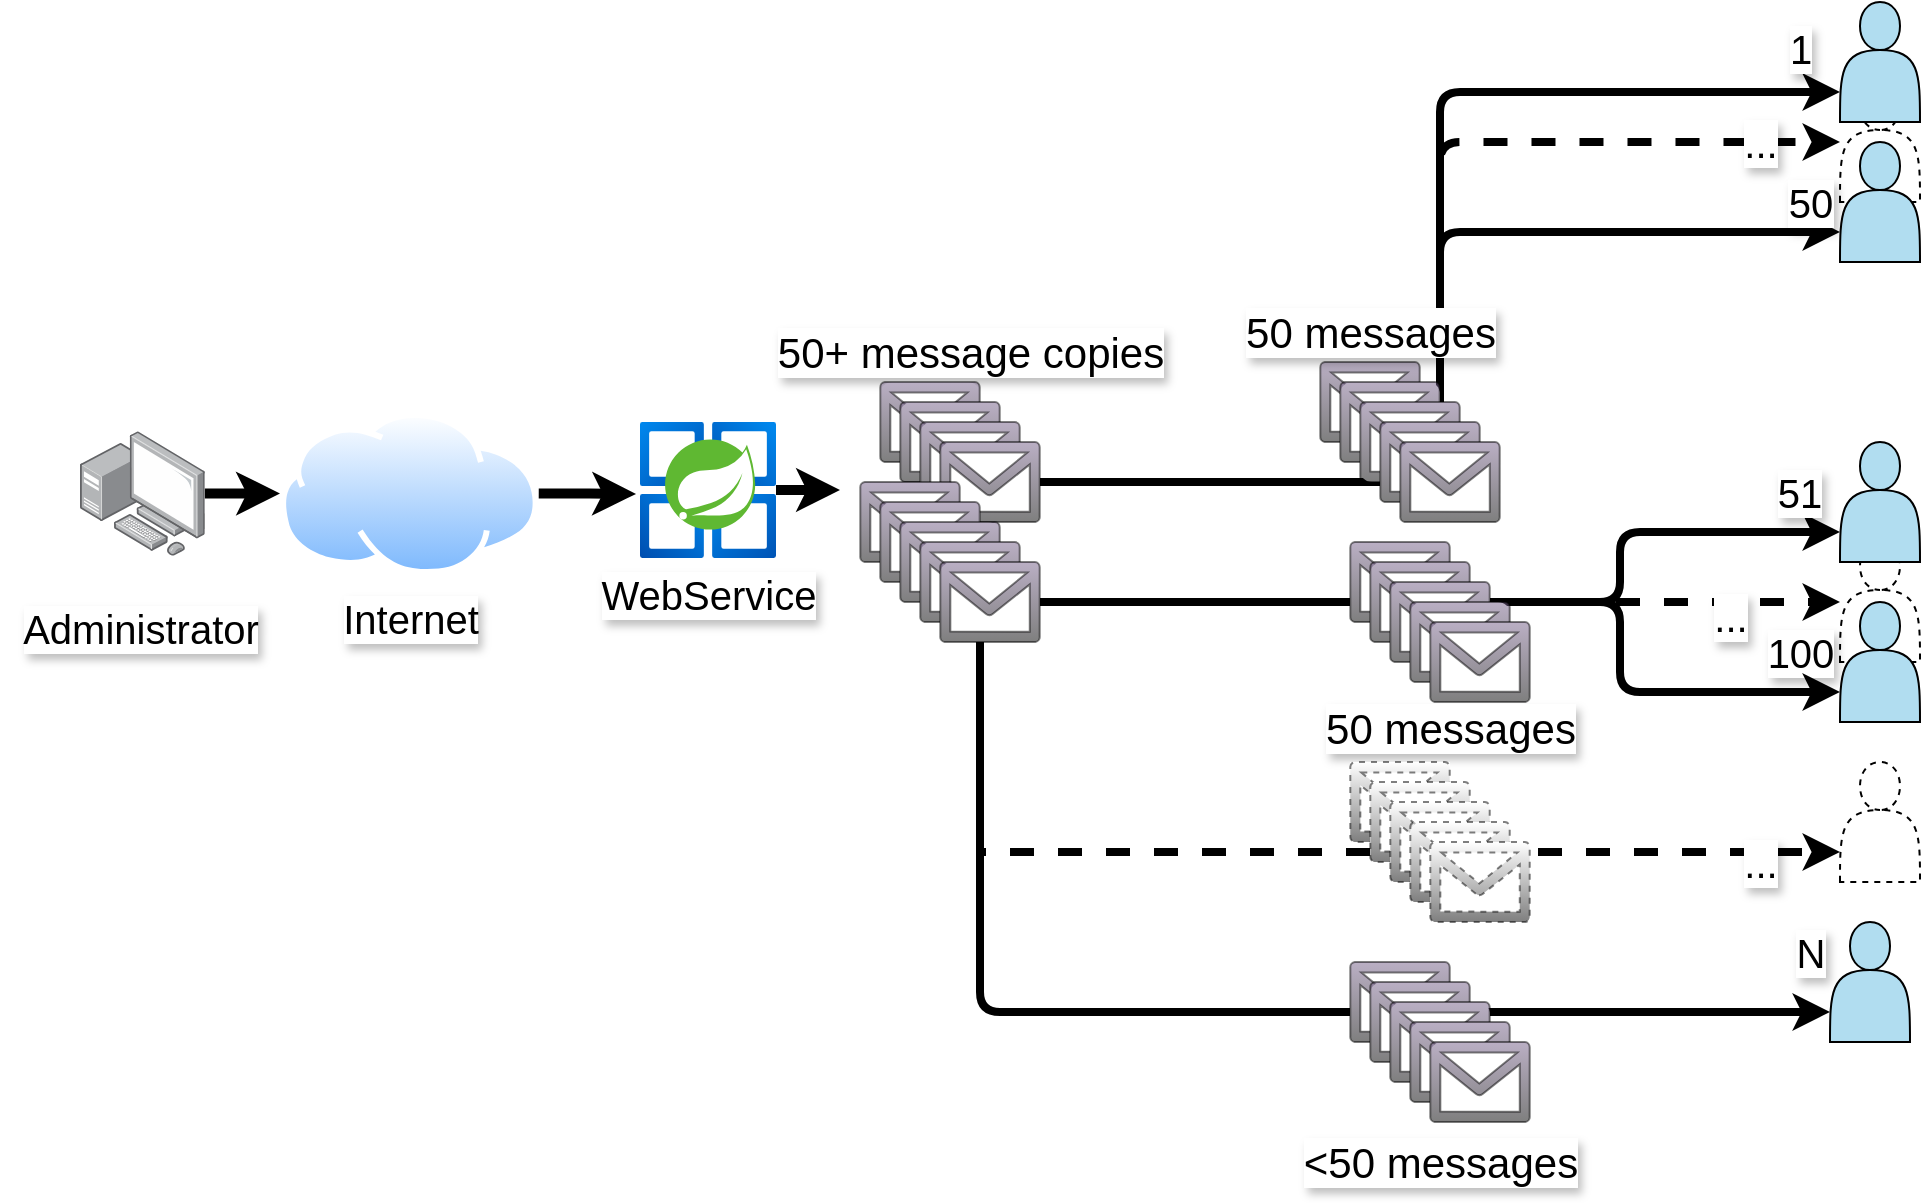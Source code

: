 <mxfile version="24.7.12">
  <diagram name="Page-1" id="Zr3BpWFG1D8vrweGx-R5">
    <mxGraphModel dx="3056" dy="1194" grid="1" gridSize="10" guides="1" tooltips="1" connect="1" arrows="1" fold="1" page="1" pageScale="1" pageWidth="850" pageHeight="1100" math="0" shadow="0">
      <root>
        <mxCell id="0" />
        <mxCell id="1" parent="0" />
        <mxCell id="oiNkcQS5fdqqh7xIu_T5-123" style="edgeStyle=orthogonalEdgeStyle;rounded=0;orthogonalLoop=1;jettySize=auto;html=1;entryX=0;entryY=0.75;entryDx=0;entryDy=0;dashed=1;strokeWidth=4;" edge="1" parent="1" source="oiNkcQS5fdqqh7xIu_T5-68" target="oiNkcQS5fdqqh7xIu_T5-7">
          <mxGeometry relative="1" as="geometry">
            <Array as="points">
              <mxPoint x="150" y="535" />
            </Array>
          </mxGeometry>
        </mxCell>
        <mxCell id="oiNkcQS5fdqqh7xIu_T5-74" value="" style="shape=actor;whiteSpace=wrap;html=1;dashed=1;" vertex="1" parent="1">
          <mxGeometry x="580" y="380" width="40" height="60" as="geometry" />
        </mxCell>
        <mxCell id="oiNkcQS5fdqqh7xIu_T5-72" value="" style="shape=actor;whiteSpace=wrap;html=1;dashed=1;" vertex="1" parent="1">
          <mxGeometry x="580" y="150" width="40" height="60" as="geometry" />
        </mxCell>
        <mxCell id="oiNkcQS5fdqqh7xIu_T5-8" style="edgeStyle=orthogonalEdgeStyle;rounded=1;orthogonalLoop=1;jettySize=auto;html=1;entryX=0;entryY=0.75;entryDx=0;entryDy=0;exitX=1;exitY=0.5;exitDx=0;exitDy=0;exitPerimeter=0;strokeWidth=4;curved=0;" edge="1" parent="1" source="oiNkcQS5fdqqh7xIu_T5-27" target="oiNkcQS5fdqqh7xIu_T5-3">
          <mxGeometry relative="1" as="geometry" />
        </mxCell>
        <mxCell id="oiNkcQS5fdqqh7xIu_T5-9" style="edgeStyle=orthogonalEdgeStyle;rounded=1;orthogonalLoop=1;jettySize=auto;html=1;entryX=0;entryY=0.75;entryDx=0;entryDy=0;exitX=1;exitY=0.5;exitDx=0;exitDy=0;exitPerimeter=0;strokeWidth=4;curved=0;" edge="1" parent="1" source="oiNkcQS5fdqqh7xIu_T5-27" target="oiNkcQS5fdqqh7xIu_T5-4">
          <mxGeometry relative="1" as="geometry" />
        </mxCell>
        <mxCell id="oiNkcQS5fdqqh7xIu_T5-12" style="edgeStyle=orthogonalEdgeStyle;rounded=1;orthogonalLoop=1;jettySize=auto;html=1;entryX=0;entryY=0.75;entryDx=0;entryDy=0;exitX=1;exitY=0.5;exitDx=0;exitDy=0;exitPerimeter=0;strokeWidth=4;curved=0;" edge="1" parent="1" source="oiNkcQS5fdqqh7xIu_T5-68" target="oiNkcQS5fdqqh7xIu_T5-5">
          <mxGeometry relative="1" as="geometry">
            <Array as="points">
              <mxPoint x="470" y="410" />
              <mxPoint x="470" y="375" />
            </Array>
          </mxGeometry>
        </mxCell>
        <mxCell id="oiNkcQS5fdqqh7xIu_T5-3" value="" style="shape=actor;whiteSpace=wrap;html=1;fillColor=#b1ddf0;strokeColor=default;" vertex="1" parent="1">
          <mxGeometry x="580" y="110" width="40" height="60" as="geometry" />
        </mxCell>
        <mxCell id="oiNkcQS5fdqqh7xIu_T5-4" value="" style="shape=actor;whiteSpace=wrap;html=1;fillColor=#b1ddf0;strokeColor=default;" vertex="1" parent="1">
          <mxGeometry x="580" y="180" width="40" height="60" as="geometry" />
        </mxCell>
        <mxCell id="oiNkcQS5fdqqh7xIu_T5-5" value="" style="shape=actor;whiteSpace=wrap;html=1;fillColor=#b1ddf0;strokeColor=default;" vertex="1" parent="1">
          <mxGeometry x="580" y="330" width="40" height="60" as="geometry" />
        </mxCell>
        <mxCell id="oiNkcQS5fdqqh7xIu_T5-6" value="" style="shape=actor;whiteSpace=wrap;html=1;fillColor=#b1ddf0;strokeColor=default;" vertex="1" parent="1">
          <mxGeometry x="580" y="410" width="40" height="60" as="geometry" />
        </mxCell>
        <mxCell id="oiNkcQS5fdqqh7xIu_T5-7" value="" style="shape=actor;whiteSpace=wrap;html=1;dashed=1;" vertex="1" parent="1">
          <mxGeometry x="580" y="490" width="40" height="60" as="geometry" />
        </mxCell>
        <mxCell id="oiNkcQS5fdqqh7xIu_T5-11" value="" style="shape=actor;whiteSpace=wrap;html=1;fillColor=#b1ddf0;strokeColor=default;" vertex="1" parent="1">
          <mxGeometry x="575" y="570" width="40" height="60" as="geometry" />
        </mxCell>
        <mxCell id="oiNkcQS5fdqqh7xIu_T5-13" value="50+ message copies" style="text;html=1;align=center;verticalAlign=middle;resizable=0;points=[];autosize=1;strokeColor=none;fillColor=none;fontSize=21;labelBackgroundColor=default;textShadow=1;" vertex="1" parent="1">
          <mxGeometry x="35" y="265" width="220" height="40" as="geometry" />
        </mxCell>
        <mxCell id="oiNkcQS5fdqqh7xIu_T5-17" value="" style="group" vertex="1" connectable="0" parent="1">
          <mxGeometry x="100" y="300" width="50" height="40" as="geometry" />
        </mxCell>
        <mxCell id="oiNkcQS5fdqqh7xIu_T5-16" value="" style="rounded=1;whiteSpace=wrap;html=1;strokeColor=none;" vertex="1" parent="oiNkcQS5fdqqh7xIu_T5-17">
          <mxGeometry width="50" height="40" as="geometry" />
        </mxCell>
        <mxCell id="oiNkcQS5fdqqh7xIu_T5-1" value="" style="verticalLabelPosition=bottom;html=1;verticalAlign=top;align=center;shape=mxgraph.azure.message;pointerEvents=1;fillColor=#76608a;fontColor=#ffffff;strokeColor=default;gradientColor=default;shadow=0;" vertex="1" parent="oiNkcQS5fdqqh7xIu_T5-17">
          <mxGeometry width="50" height="40" as="geometry" />
        </mxCell>
        <mxCell id="oiNkcQS5fdqqh7xIu_T5-19" value="" style="group" vertex="1" connectable="0" parent="1">
          <mxGeometry x="110" y="310" width="50" height="40" as="geometry" />
        </mxCell>
        <mxCell id="oiNkcQS5fdqqh7xIu_T5-20" value="" style="rounded=1;whiteSpace=wrap;html=1;strokeColor=none;" vertex="1" parent="oiNkcQS5fdqqh7xIu_T5-19">
          <mxGeometry width="50" height="40" as="geometry" />
        </mxCell>
        <mxCell id="oiNkcQS5fdqqh7xIu_T5-21" value="" style="verticalLabelPosition=bottom;html=1;verticalAlign=top;align=center;shape=mxgraph.azure.message;pointerEvents=1;fillColor=#76608a;fontColor=#ffffff;strokeColor=default;gradientColor=default;shadow=0;" vertex="1" parent="oiNkcQS5fdqqh7xIu_T5-19">
          <mxGeometry width="50" height="40" as="geometry" />
        </mxCell>
        <mxCell id="oiNkcQS5fdqqh7xIu_T5-22" value="" style="group" vertex="1" connectable="0" parent="1">
          <mxGeometry x="120" y="320" width="50" height="40" as="geometry" />
        </mxCell>
        <mxCell id="oiNkcQS5fdqqh7xIu_T5-23" value="" style="rounded=1;whiteSpace=wrap;html=1;strokeColor=none;" vertex="1" parent="oiNkcQS5fdqqh7xIu_T5-22">
          <mxGeometry width="50" height="40" as="geometry" />
        </mxCell>
        <mxCell id="oiNkcQS5fdqqh7xIu_T5-24" value="" style="verticalLabelPosition=bottom;html=1;verticalAlign=top;align=center;shape=mxgraph.azure.message;pointerEvents=1;fillColor=#76608a;fontColor=#ffffff;strokeColor=default;gradientColor=default;shadow=0;" vertex="1" parent="oiNkcQS5fdqqh7xIu_T5-22">
          <mxGeometry width="50" height="40" as="geometry" />
        </mxCell>
        <mxCell id="oiNkcQS5fdqqh7xIu_T5-25" value="" style="group" vertex="1" connectable="0" parent="1">
          <mxGeometry x="130" y="330" width="50" height="40" as="geometry" />
        </mxCell>
        <mxCell id="oiNkcQS5fdqqh7xIu_T5-26" value="" style="rounded=1;whiteSpace=wrap;html=1;strokeColor=none;" vertex="1" parent="oiNkcQS5fdqqh7xIu_T5-25">
          <mxGeometry width="50" height="40" as="geometry" />
        </mxCell>
        <mxCell id="oiNkcQS5fdqqh7xIu_T5-27" value="" style="verticalLabelPosition=bottom;html=1;verticalAlign=top;align=center;shape=mxgraph.azure.message;pointerEvents=1;fillColor=#76608a;fontColor=#ffffff;strokeColor=default;gradientColor=default;shadow=0;" vertex="1" parent="oiNkcQS5fdqqh7xIu_T5-25">
          <mxGeometry width="50" height="40" as="geometry" />
        </mxCell>
        <mxCell id="oiNkcQS5fdqqh7xIu_T5-28" value="..." style="text;html=1;align=center;verticalAlign=middle;resizable=0;points=[];autosize=1;strokeColor=none;fillColor=none;" vertex="1" parent="1">
          <mxGeometry x="100" y="335" width="30" height="30" as="geometry" />
        </mxCell>
        <mxCell id="oiNkcQS5fdqqh7xIu_T5-29" value="1" style="text;html=1;align=center;verticalAlign=middle;resizable=0;points=[];autosize=1;strokeColor=none;fillColor=none;labelBackgroundColor=default;labelBorderColor=none;textShadow=1;fontSize=20;" vertex="1" parent="1">
          <mxGeometry x="545" y="113" width="30" height="40" as="geometry" />
        </mxCell>
        <mxCell id="oiNkcQS5fdqqh7xIu_T5-30" value="50" style="text;html=1;align=center;verticalAlign=middle;resizable=0;points=[];autosize=1;strokeColor=none;fillColor=none;labelBackgroundColor=default;labelBorderColor=none;textShadow=1;fontSize=20;" vertex="1" parent="1">
          <mxGeometry x="540" y="190" width="50" height="40" as="geometry" />
        </mxCell>
        <mxCell id="oiNkcQS5fdqqh7xIu_T5-32" style="edgeStyle=orthogonalEdgeStyle;rounded=1;orthogonalLoop=1;jettySize=auto;html=1;dashed=1;strokeWidth=4;curved=0;" edge="1" parent="1" source="oiNkcQS5fdqqh7xIu_T5-27">
          <mxGeometry relative="1" as="geometry">
            <mxPoint x="580" y="180" as="targetPoint" />
            <Array as="points">
              <mxPoint x="380" y="350" />
              <mxPoint x="380" y="180" />
              <mxPoint x="580" y="180" />
            </Array>
          </mxGeometry>
        </mxCell>
        <mxCell id="oiNkcQS5fdqqh7xIu_T5-33" value="" style="group" vertex="1" connectable="0" parent="1">
          <mxGeometry x="320" y="290" width="50" height="40" as="geometry" />
        </mxCell>
        <mxCell id="oiNkcQS5fdqqh7xIu_T5-34" value="" style="rounded=1;whiteSpace=wrap;html=1;strokeColor=none;" vertex="1" parent="oiNkcQS5fdqqh7xIu_T5-33">
          <mxGeometry width="50" height="40" as="geometry" />
        </mxCell>
        <mxCell id="oiNkcQS5fdqqh7xIu_T5-35" value="" style="verticalLabelPosition=bottom;html=1;verticalAlign=top;align=center;shape=mxgraph.azure.message;pointerEvents=1;fillColor=#76608a;fontColor=#ffffff;strokeColor=default;gradientColor=default;shadow=0;" vertex="1" parent="oiNkcQS5fdqqh7xIu_T5-33">
          <mxGeometry width="50" height="40" as="geometry" />
        </mxCell>
        <mxCell id="oiNkcQS5fdqqh7xIu_T5-36" value="" style="group" vertex="1" connectable="0" parent="1">
          <mxGeometry x="330" y="300" width="50" height="40" as="geometry" />
        </mxCell>
        <mxCell id="oiNkcQS5fdqqh7xIu_T5-37" value="" style="rounded=1;whiteSpace=wrap;html=1;strokeColor=none;" vertex="1" parent="oiNkcQS5fdqqh7xIu_T5-36">
          <mxGeometry width="50" height="40" as="geometry" />
        </mxCell>
        <mxCell id="oiNkcQS5fdqqh7xIu_T5-38" value="" style="verticalLabelPosition=bottom;html=1;verticalAlign=top;align=center;shape=mxgraph.azure.message;pointerEvents=1;fillColor=#76608a;fontColor=#ffffff;strokeColor=default;gradientColor=default;shadow=0;" vertex="1" parent="oiNkcQS5fdqqh7xIu_T5-36">
          <mxGeometry width="50" height="40" as="geometry" />
        </mxCell>
        <mxCell id="oiNkcQS5fdqqh7xIu_T5-39" value="" style="group" vertex="1" connectable="0" parent="1">
          <mxGeometry x="340" y="310" width="50" height="40" as="geometry" />
        </mxCell>
        <mxCell id="oiNkcQS5fdqqh7xIu_T5-40" value="" style="rounded=1;whiteSpace=wrap;html=1;strokeColor=none;" vertex="1" parent="oiNkcQS5fdqqh7xIu_T5-39">
          <mxGeometry width="50" height="40" as="geometry" />
        </mxCell>
        <mxCell id="oiNkcQS5fdqqh7xIu_T5-41" value="" style="verticalLabelPosition=bottom;html=1;verticalAlign=top;align=center;shape=mxgraph.azure.message;pointerEvents=1;fillColor=#76608a;fontColor=#ffffff;strokeColor=default;gradientColor=default;shadow=0;" vertex="1" parent="oiNkcQS5fdqqh7xIu_T5-39">
          <mxGeometry width="50" height="40" as="geometry" />
        </mxCell>
        <mxCell id="oiNkcQS5fdqqh7xIu_T5-42" value="" style="group" vertex="1" connectable="0" parent="1">
          <mxGeometry x="350" y="320" width="50" height="40" as="geometry" />
        </mxCell>
        <mxCell id="oiNkcQS5fdqqh7xIu_T5-43" value="" style="rounded=1;whiteSpace=wrap;html=1;strokeColor=none;" vertex="1" parent="oiNkcQS5fdqqh7xIu_T5-42">
          <mxGeometry width="50" height="40" as="geometry" />
        </mxCell>
        <mxCell id="oiNkcQS5fdqqh7xIu_T5-44" value="" style="verticalLabelPosition=bottom;html=1;verticalAlign=top;align=center;shape=mxgraph.azure.message;pointerEvents=1;fillColor=#76608a;fontColor=#ffffff;strokeColor=default;gradientColor=default;shadow=0;" vertex="1" parent="oiNkcQS5fdqqh7xIu_T5-42">
          <mxGeometry width="50" height="40" as="geometry" />
        </mxCell>
        <mxCell id="oiNkcQS5fdqqh7xIu_T5-45" value="" style="group" vertex="1" connectable="0" parent="1">
          <mxGeometry x="360" y="330" width="50" height="40" as="geometry" />
        </mxCell>
        <mxCell id="oiNkcQS5fdqqh7xIu_T5-46" value="" style="rounded=1;whiteSpace=wrap;html=1;strokeColor=none;" vertex="1" parent="oiNkcQS5fdqqh7xIu_T5-45">
          <mxGeometry width="50" height="40" as="geometry" />
        </mxCell>
        <mxCell id="oiNkcQS5fdqqh7xIu_T5-47" value="" style="verticalLabelPosition=bottom;html=1;verticalAlign=top;align=center;shape=mxgraph.azure.message;pointerEvents=1;fillColor=#76608a;fontColor=#ffffff;strokeColor=default;gradientColor=default;shadow=0;" vertex="1" parent="oiNkcQS5fdqqh7xIu_T5-45">
          <mxGeometry width="50" height="40" as="geometry" />
        </mxCell>
        <mxCell id="oiNkcQS5fdqqh7xIu_T5-51" value="" style="group" vertex="1" connectable="0" parent="1">
          <mxGeometry x="90" y="350" width="50" height="40" as="geometry" />
        </mxCell>
        <mxCell id="oiNkcQS5fdqqh7xIu_T5-52" value="" style="rounded=1;whiteSpace=wrap;html=1;strokeColor=none;" vertex="1" parent="oiNkcQS5fdqqh7xIu_T5-51">
          <mxGeometry width="50" height="40" as="geometry" />
        </mxCell>
        <mxCell id="oiNkcQS5fdqqh7xIu_T5-53" value="" style="verticalLabelPosition=bottom;html=1;verticalAlign=top;align=center;shape=mxgraph.azure.message;pointerEvents=1;fillColor=#76608a;fontColor=#ffffff;strokeColor=default;gradientColor=default;shadow=0;" vertex="1" parent="oiNkcQS5fdqqh7xIu_T5-51">
          <mxGeometry width="50" height="40" as="geometry" />
        </mxCell>
        <mxCell id="oiNkcQS5fdqqh7xIu_T5-57" value="" style="group" vertex="1" connectable="0" parent="1">
          <mxGeometry x="100" y="360" width="50" height="40" as="geometry" />
        </mxCell>
        <mxCell id="oiNkcQS5fdqqh7xIu_T5-58" value="" style="rounded=1;whiteSpace=wrap;html=1;strokeColor=none;" vertex="1" parent="oiNkcQS5fdqqh7xIu_T5-57">
          <mxGeometry width="50" height="40" as="geometry" />
        </mxCell>
        <mxCell id="oiNkcQS5fdqqh7xIu_T5-59" value="" style="verticalLabelPosition=bottom;html=1;verticalAlign=top;align=center;shape=mxgraph.azure.message;pointerEvents=1;fillColor=#76608a;fontColor=#ffffff;strokeColor=default;gradientColor=default;shadow=0;" vertex="1" parent="oiNkcQS5fdqqh7xIu_T5-57">
          <mxGeometry width="50" height="40" as="geometry" />
        </mxCell>
        <mxCell id="oiNkcQS5fdqqh7xIu_T5-60" value="" style="group" vertex="1" connectable="0" parent="1">
          <mxGeometry x="110" y="370" width="50" height="40" as="geometry" />
        </mxCell>
        <mxCell id="oiNkcQS5fdqqh7xIu_T5-61" value="" style="rounded=1;whiteSpace=wrap;html=1;strokeColor=none;" vertex="1" parent="oiNkcQS5fdqqh7xIu_T5-60">
          <mxGeometry width="50" height="40" as="geometry" />
        </mxCell>
        <mxCell id="oiNkcQS5fdqqh7xIu_T5-62" value="" style="verticalLabelPosition=bottom;html=1;verticalAlign=top;align=center;shape=mxgraph.azure.message;pointerEvents=1;fillColor=#76608a;fontColor=#ffffff;strokeColor=default;gradientColor=default;shadow=0;" vertex="1" parent="oiNkcQS5fdqqh7xIu_T5-60">
          <mxGeometry width="50" height="40" as="geometry" />
        </mxCell>
        <mxCell id="oiNkcQS5fdqqh7xIu_T5-63" value="" style="group" vertex="1" connectable="0" parent="1">
          <mxGeometry x="120" y="380" width="50" height="40" as="geometry" />
        </mxCell>
        <mxCell id="oiNkcQS5fdqqh7xIu_T5-64" value="" style="rounded=1;whiteSpace=wrap;html=1;strokeColor=none;" vertex="1" parent="oiNkcQS5fdqqh7xIu_T5-63">
          <mxGeometry width="50" height="40" as="geometry" />
        </mxCell>
        <mxCell id="oiNkcQS5fdqqh7xIu_T5-65" value="" style="verticalLabelPosition=bottom;html=1;verticalAlign=top;align=center;shape=mxgraph.azure.message;pointerEvents=1;fillColor=#76608a;fontColor=#ffffff;strokeColor=default;gradientColor=default;shadow=0;" vertex="1" parent="oiNkcQS5fdqqh7xIu_T5-63">
          <mxGeometry width="50" height="40" as="geometry" />
        </mxCell>
        <mxCell id="oiNkcQS5fdqqh7xIu_T5-66" value="" style="group" vertex="1" connectable="0" parent="1">
          <mxGeometry x="130" y="390" width="50" height="40" as="geometry" />
        </mxCell>
        <mxCell id="oiNkcQS5fdqqh7xIu_T5-67" value="" style="rounded=1;whiteSpace=wrap;html=1;strokeColor=none;" vertex="1" parent="oiNkcQS5fdqqh7xIu_T5-66">
          <mxGeometry width="50" height="40" as="geometry" />
        </mxCell>
        <mxCell id="oiNkcQS5fdqqh7xIu_T5-68" value="" style="verticalLabelPosition=bottom;html=1;verticalAlign=top;align=center;shape=mxgraph.azure.message;pointerEvents=1;fillColor=#76608a;fontColor=#ffffff;strokeColor=default;gradientColor=default;shadow=0;" vertex="1" parent="oiNkcQS5fdqqh7xIu_T5-66">
          <mxGeometry width="50" height="40" as="geometry" />
        </mxCell>
        <mxCell id="oiNkcQS5fdqqh7xIu_T5-69" value="50 messages" style="text;html=1;align=center;verticalAlign=middle;resizable=0;points=[];autosize=1;strokeColor=none;fillColor=none;fontSize=21;labelBackgroundColor=default;textShadow=1;" vertex="1" parent="1">
          <mxGeometry x="270" y="255" width="150" height="40" as="geometry" />
        </mxCell>
        <mxCell id="oiNkcQS5fdqqh7xIu_T5-70" value="51" style="whiteSpace=wrap;html=1;fillColor=none;strokeColor=none;labelBackgroundColor=default;labelBorderColor=none;textShadow=1;fontSize=20;" vertex="1" parent="1">
          <mxGeometry x="545" y="345" width="30" height="20" as="geometry" />
        </mxCell>
        <mxCell id="oiNkcQS5fdqqh7xIu_T5-71" value="100" style="text;html=1;align=center;verticalAlign=middle;resizable=0;points=[];autosize=1;strokeColor=none;fillColor=none;labelBackgroundColor=default;labelBorderColor=none;textShadow=1;fontSize=20;" vertex="1" parent="1">
          <mxGeometry x="530" y="415" width="60" height="40" as="geometry" />
        </mxCell>
        <mxCell id="oiNkcQS5fdqqh7xIu_T5-73" style="edgeStyle=orthogonalEdgeStyle;rounded=1;orthogonalLoop=1;jettySize=auto;html=1;entryX=0;entryY=0.75;entryDx=0;entryDy=0;strokeWidth=4;curved=0;" edge="1" parent="1" source="oiNkcQS5fdqqh7xIu_T5-68" target="oiNkcQS5fdqqh7xIu_T5-6">
          <mxGeometry relative="1" as="geometry">
            <Array as="points">
              <mxPoint x="470" y="410" />
              <mxPoint x="470" y="455" />
            </Array>
          </mxGeometry>
        </mxCell>
        <mxCell id="oiNkcQS5fdqqh7xIu_T5-76" style="edgeStyle=orthogonalEdgeStyle;rounded=1;orthogonalLoop=1;jettySize=auto;html=1;dashed=1;strokeWidth=4;curved=0;" edge="1" parent="1" source="oiNkcQS5fdqqh7xIu_T5-68" target="oiNkcQS5fdqqh7xIu_T5-74">
          <mxGeometry relative="1" as="geometry" />
        </mxCell>
        <mxCell id="oiNkcQS5fdqqh7xIu_T5-77" value="N" style="text;html=1;align=center;verticalAlign=middle;resizable=0;points=[];autosize=1;strokeColor=none;fillColor=none;labelBackgroundColor=default;labelBorderColor=none;textShadow=1;fontSize=20;" vertex="1" parent="1">
          <mxGeometry x="545" y="565" width="40" height="40" as="geometry" />
        </mxCell>
        <mxCell id="oiNkcQS5fdqqh7xIu_T5-78" value="" style="group" vertex="1" connectable="0" parent="1">
          <mxGeometry x="335" y="380" width="50" height="40" as="geometry" />
        </mxCell>
        <mxCell id="oiNkcQS5fdqqh7xIu_T5-79" value="" style="rounded=1;whiteSpace=wrap;html=1;strokeColor=none;" vertex="1" parent="oiNkcQS5fdqqh7xIu_T5-78">
          <mxGeometry width="50" height="40" as="geometry" />
        </mxCell>
        <mxCell id="oiNkcQS5fdqqh7xIu_T5-80" value="" style="verticalLabelPosition=bottom;html=1;verticalAlign=top;align=center;shape=mxgraph.azure.message;pointerEvents=1;fillColor=#76608a;fontColor=#ffffff;strokeColor=default;gradientColor=default;shadow=0;" vertex="1" parent="oiNkcQS5fdqqh7xIu_T5-78">
          <mxGeometry width="50" height="40" as="geometry" />
        </mxCell>
        <mxCell id="oiNkcQS5fdqqh7xIu_T5-81" value="" style="group" vertex="1" connectable="0" parent="1">
          <mxGeometry x="345" y="390" width="50" height="40" as="geometry" />
        </mxCell>
        <mxCell id="oiNkcQS5fdqqh7xIu_T5-82" value="" style="rounded=1;whiteSpace=wrap;html=1;strokeColor=none;" vertex="1" parent="oiNkcQS5fdqqh7xIu_T5-81">
          <mxGeometry width="50" height="40" as="geometry" />
        </mxCell>
        <mxCell id="oiNkcQS5fdqqh7xIu_T5-83" value="" style="verticalLabelPosition=bottom;html=1;verticalAlign=top;align=center;shape=mxgraph.azure.message;pointerEvents=1;fillColor=#76608a;fontColor=#ffffff;strokeColor=default;gradientColor=default;shadow=0;" vertex="1" parent="oiNkcQS5fdqqh7xIu_T5-81">
          <mxGeometry width="50" height="40" as="geometry" />
        </mxCell>
        <mxCell id="oiNkcQS5fdqqh7xIu_T5-84" value="" style="group" vertex="1" connectable="0" parent="1">
          <mxGeometry x="355" y="400" width="50" height="40" as="geometry" />
        </mxCell>
        <mxCell id="oiNkcQS5fdqqh7xIu_T5-85" value="" style="rounded=1;whiteSpace=wrap;html=1;strokeColor=none;" vertex="1" parent="oiNkcQS5fdqqh7xIu_T5-84">
          <mxGeometry width="50" height="40" as="geometry" />
        </mxCell>
        <mxCell id="oiNkcQS5fdqqh7xIu_T5-86" value="" style="verticalLabelPosition=bottom;html=1;verticalAlign=top;align=center;shape=mxgraph.azure.message;pointerEvents=1;fillColor=#76608a;fontColor=#ffffff;strokeColor=default;gradientColor=default;shadow=0;" vertex="1" parent="oiNkcQS5fdqqh7xIu_T5-84">
          <mxGeometry width="50" height="40" as="geometry" />
        </mxCell>
        <mxCell id="oiNkcQS5fdqqh7xIu_T5-87" value="" style="rounded=1;whiteSpace=wrap;html=1;strokeColor=none;" vertex="1" parent="1">
          <mxGeometry x="365" y="410" width="50" height="40" as="geometry" />
        </mxCell>
        <mxCell id="oiNkcQS5fdqqh7xIu_T5-88" value="" style="verticalLabelPosition=bottom;html=1;verticalAlign=top;align=center;shape=mxgraph.azure.message;pointerEvents=1;fillColor=#76608a;fontColor=#ffffff;strokeColor=default;gradientColor=default;shadow=0;" vertex="1" parent="1">
          <mxGeometry x="365" y="410" width="50" height="40" as="geometry" />
        </mxCell>
        <mxCell id="oiNkcQS5fdqqh7xIu_T5-89" value="" style="group" vertex="1" connectable="0" parent="1">
          <mxGeometry x="375" y="420" width="50" height="40" as="geometry" />
        </mxCell>
        <mxCell id="oiNkcQS5fdqqh7xIu_T5-90" value="" style="rounded=1;whiteSpace=wrap;html=1;strokeColor=none;" vertex="1" parent="oiNkcQS5fdqqh7xIu_T5-89">
          <mxGeometry width="50" height="40" as="geometry" />
        </mxCell>
        <mxCell id="oiNkcQS5fdqqh7xIu_T5-91" value="" style="verticalLabelPosition=bottom;html=1;verticalAlign=top;align=center;shape=mxgraph.azure.message;pointerEvents=1;fillColor=#76608a;fontColor=#ffffff;strokeColor=default;gradientColor=default;shadow=0;" vertex="1" parent="oiNkcQS5fdqqh7xIu_T5-89">
          <mxGeometry width="50" height="40" as="geometry" />
        </mxCell>
        <mxCell id="oiNkcQS5fdqqh7xIu_T5-92" value="50 messages" style="text;html=1;align=center;verticalAlign=middle;resizable=0;points=[];autosize=1;strokeColor=none;fillColor=none;fontSize=21;labelBackgroundColor=default;textShadow=1;" vertex="1" parent="1">
          <mxGeometry x="310" y="453" width="150" height="40" as="geometry" />
        </mxCell>
        <mxCell id="oiNkcQS5fdqqh7xIu_T5-93" style="edgeStyle=orthogonalEdgeStyle;rounded=1;orthogonalLoop=1;jettySize=auto;html=1;entryX=0;entryY=0.75;entryDx=0;entryDy=0;strokeWidth=4;curved=0;" edge="1" parent="1" source="oiNkcQS5fdqqh7xIu_T5-68" target="oiNkcQS5fdqqh7xIu_T5-11">
          <mxGeometry relative="1" as="geometry">
            <Array as="points">
              <mxPoint x="150" y="615" />
            </Array>
          </mxGeometry>
        </mxCell>
        <mxCell id="oiNkcQS5fdqqh7xIu_T5-94" value="" style="group;dashed=1;fillColor=default;" vertex="1" connectable="0" parent="1">
          <mxGeometry x="335" y="490" width="50" height="40" as="geometry" />
        </mxCell>
        <mxCell id="oiNkcQS5fdqqh7xIu_T5-95" value="" style="rounded=1;whiteSpace=wrap;html=1;strokeColor=none;dashed=1;fillColor=default;" vertex="1" parent="oiNkcQS5fdqqh7xIu_T5-94">
          <mxGeometry width="50" height="40" as="geometry" />
        </mxCell>
        <mxCell id="oiNkcQS5fdqqh7xIu_T5-96" value="" style="verticalLabelPosition=bottom;html=1;verticalAlign=top;align=center;shape=mxgraph.azure.message;pointerEvents=1;fillColor=default;fontColor=#ffffff;strokeColor=default;gradientColor=default;shadow=0;dashed=1;" vertex="1" parent="oiNkcQS5fdqqh7xIu_T5-94">
          <mxGeometry width="50" height="40" as="geometry" />
        </mxCell>
        <mxCell id="oiNkcQS5fdqqh7xIu_T5-97" value="" style="group;dashed=1;fillColor=default;" vertex="1" connectable="0" parent="1">
          <mxGeometry x="345" y="500" width="50" height="40" as="geometry" />
        </mxCell>
        <mxCell id="oiNkcQS5fdqqh7xIu_T5-98" value="" style="rounded=1;whiteSpace=wrap;html=1;strokeColor=none;dashed=1;fillColor=default;" vertex="1" parent="oiNkcQS5fdqqh7xIu_T5-97">
          <mxGeometry width="50" height="40" as="geometry" />
        </mxCell>
        <mxCell id="oiNkcQS5fdqqh7xIu_T5-99" value="" style="verticalLabelPosition=bottom;html=1;verticalAlign=top;align=center;shape=mxgraph.azure.message;pointerEvents=1;fillColor=default;fontColor=#ffffff;strokeColor=default;gradientColor=default;shadow=0;dashed=1;" vertex="1" parent="oiNkcQS5fdqqh7xIu_T5-97">
          <mxGeometry width="50" height="40" as="geometry" />
        </mxCell>
        <mxCell id="oiNkcQS5fdqqh7xIu_T5-100" value="" style="group;dashed=1;fillColor=default;" vertex="1" connectable="0" parent="1">
          <mxGeometry x="355" y="510" width="50" height="40" as="geometry" />
        </mxCell>
        <mxCell id="oiNkcQS5fdqqh7xIu_T5-101" value="" style="rounded=1;whiteSpace=wrap;html=1;strokeColor=none;dashed=1;fillColor=default;" vertex="1" parent="oiNkcQS5fdqqh7xIu_T5-100">
          <mxGeometry width="50" height="40" as="geometry" />
        </mxCell>
        <mxCell id="oiNkcQS5fdqqh7xIu_T5-102" value="" style="verticalLabelPosition=bottom;html=1;verticalAlign=top;align=center;shape=mxgraph.azure.message;pointerEvents=1;fillColor=default;fontColor=#ffffff;strokeColor=default;gradientColor=default;shadow=0;dashed=1;" vertex="1" parent="oiNkcQS5fdqqh7xIu_T5-100">
          <mxGeometry width="50" height="40" as="geometry" />
        </mxCell>
        <mxCell id="oiNkcQS5fdqqh7xIu_T5-103" value="" style="rounded=1;whiteSpace=wrap;html=1;strokeColor=none;dashed=1;fillColor=default;" vertex="1" parent="1">
          <mxGeometry x="365" y="520" width="50" height="40" as="geometry" />
        </mxCell>
        <mxCell id="oiNkcQS5fdqqh7xIu_T5-104" value="" style="verticalLabelPosition=bottom;html=1;verticalAlign=top;align=center;shape=mxgraph.azure.message;pointerEvents=1;fillColor=default;fontColor=#ffffff;strokeColor=default;gradientColor=default;shadow=0;dashed=1;" vertex="1" parent="1">
          <mxGeometry x="365" y="520" width="50" height="40" as="geometry" />
        </mxCell>
        <mxCell id="oiNkcQS5fdqqh7xIu_T5-105" value="" style="group;dashed=1;fillColor=default;" vertex="1" connectable="0" parent="1">
          <mxGeometry x="375" y="530" width="50" height="40" as="geometry" />
        </mxCell>
        <mxCell id="oiNkcQS5fdqqh7xIu_T5-106" value="" style="rounded=1;whiteSpace=wrap;html=1;strokeColor=none;dashed=1;fillColor=default;" vertex="1" parent="oiNkcQS5fdqqh7xIu_T5-105">
          <mxGeometry width="50" height="40" as="geometry" />
        </mxCell>
        <mxCell id="oiNkcQS5fdqqh7xIu_T5-107" value="" style="verticalLabelPosition=bottom;html=1;verticalAlign=top;align=center;shape=mxgraph.azure.message;pointerEvents=1;fillColor=default;fontColor=#ffffff;strokeColor=default;gradientColor=default;shadow=0;dashed=1;" vertex="1" parent="oiNkcQS5fdqqh7xIu_T5-105">
          <mxGeometry width="50" height="40" as="geometry" />
        </mxCell>
        <mxCell id="oiNkcQS5fdqqh7xIu_T5-108" value="" style="group" vertex="1" connectable="0" parent="1">
          <mxGeometry x="335" y="590" width="50" height="40" as="geometry" />
        </mxCell>
        <mxCell id="oiNkcQS5fdqqh7xIu_T5-109" value="" style="rounded=1;whiteSpace=wrap;html=1;strokeColor=none;" vertex="1" parent="oiNkcQS5fdqqh7xIu_T5-108">
          <mxGeometry width="50" height="40" as="geometry" />
        </mxCell>
        <mxCell id="oiNkcQS5fdqqh7xIu_T5-110" value="" style="verticalLabelPosition=bottom;html=1;verticalAlign=top;align=center;shape=mxgraph.azure.message;pointerEvents=1;fillColor=#76608a;fontColor=#ffffff;strokeColor=default;gradientColor=default;shadow=0;" vertex="1" parent="oiNkcQS5fdqqh7xIu_T5-108">
          <mxGeometry width="50" height="40" as="geometry" />
        </mxCell>
        <mxCell id="oiNkcQS5fdqqh7xIu_T5-111" value="" style="group" vertex="1" connectable="0" parent="1">
          <mxGeometry x="345" y="600" width="50" height="40" as="geometry" />
        </mxCell>
        <mxCell id="oiNkcQS5fdqqh7xIu_T5-112" value="" style="rounded=1;whiteSpace=wrap;html=1;strokeColor=none;" vertex="1" parent="oiNkcQS5fdqqh7xIu_T5-111">
          <mxGeometry width="50" height="40" as="geometry" />
        </mxCell>
        <mxCell id="oiNkcQS5fdqqh7xIu_T5-113" value="" style="verticalLabelPosition=bottom;html=1;verticalAlign=top;align=center;shape=mxgraph.azure.message;pointerEvents=1;fillColor=#76608a;fontColor=#ffffff;strokeColor=default;gradientColor=default;shadow=0;" vertex="1" parent="oiNkcQS5fdqqh7xIu_T5-111">
          <mxGeometry width="50" height="40" as="geometry" />
        </mxCell>
        <mxCell id="oiNkcQS5fdqqh7xIu_T5-114" value="" style="group" vertex="1" connectable="0" parent="1">
          <mxGeometry x="355" y="610" width="50" height="40" as="geometry" />
        </mxCell>
        <mxCell id="oiNkcQS5fdqqh7xIu_T5-115" value="" style="rounded=1;whiteSpace=wrap;html=1;strokeColor=none;" vertex="1" parent="oiNkcQS5fdqqh7xIu_T5-114">
          <mxGeometry width="50" height="40" as="geometry" />
        </mxCell>
        <mxCell id="oiNkcQS5fdqqh7xIu_T5-116" value="" style="verticalLabelPosition=bottom;html=1;verticalAlign=top;align=center;shape=mxgraph.azure.message;pointerEvents=1;fillColor=#76608a;fontColor=#ffffff;strokeColor=default;gradientColor=default;shadow=0;" vertex="1" parent="oiNkcQS5fdqqh7xIu_T5-114">
          <mxGeometry width="50" height="40" as="geometry" />
        </mxCell>
        <mxCell id="oiNkcQS5fdqqh7xIu_T5-117" value="" style="rounded=1;whiteSpace=wrap;html=1;strokeColor=none;" vertex="1" parent="1">
          <mxGeometry x="365" y="620" width="50" height="40" as="geometry" />
        </mxCell>
        <mxCell id="oiNkcQS5fdqqh7xIu_T5-118" value="" style="verticalLabelPosition=bottom;html=1;verticalAlign=top;align=center;shape=mxgraph.azure.message;pointerEvents=1;fillColor=#76608a;fontColor=#ffffff;strokeColor=default;gradientColor=default;shadow=0;" vertex="1" parent="1">
          <mxGeometry x="365" y="620" width="50" height="40" as="geometry" />
        </mxCell>
        <mxCell id="oiNkcQS5fdqqh7xIu_T5-119" value="" style="group" vertex="1" connectable="0" parent="1">
          <mxGeometry x="375" y="630" width="50" height="40" as="geometry" />
        </mxCell>
        <mxCell id="oiNkcQS5fdqqh7xIu_T5-120" value="" style="rounded=1;whiteSpace=wrap;html=1;strokeColor=none;" vertex="1" parent="oiNkcQS5fdqqh7xIu_T5-119">
          <mxGeometry width="50" height="40" as="geometry" />
        </mxCell>
        <mxCell id="oiNkcQS5fdqqh7xIu_T5-121" value="" style="verticalLabelPosition=bottom;html=1;verticalAlign=top;align=center;shape=mxgraph.azure.message;pointerEvents=1;fillColor=#76608a;fontColor=#ffffff;strokeColor=default;gradientColor=default;shadow=0;" vertex="1" parent="oiNkcQS5fdqqh7xIu_T5-119">
          <mxGeometry width="50" height="40" as="geometry" />
        </mxCell>
        <mxCell id="oiNkcQS5fdqqh7xIu_T5-129" style="edgeStyle=orthogonalEdgeStyle;rounded=0;orthogonalLoop=1;jettySize=auto;html=1;strokeWidth=5;" edge="1" parent="1" source="oiNkcQS5fdqqh7xIu_T5-124">
          <mxGeometry relative="1" as="geometry">
            <mxPoint x="80" y="354" as="targetPoint" />
          </mxGeometry>
        </mxCell>
        <mxCell id="oiNkcQS5fdqqh7xIu_T5-124" value="WebService" style="image;aspect=fixed;html=1;points=[];align=center;fontSize=20;image=img/lib/azure2/compute/Azure_Spring_Cloud.svg;labelBorderColor=none;textShadow=1;" vertex="1" parent="1">
          <mxGeometry x="-20" y="320" width="68" height="68" as="geometry" />
        </mxCell>
        <mxCell id="oiNkcQS5fdqqh7xIu_T5-125" value="&lt;font style=&quot;font-size: 20px;&quot;&gt;Internet&lt;/font&gt;" style="image;aspect=fixed;perimeter=ellipsePerimeter;html=1;align=center;shadow=0;dashed=0;spacingTop=3;image=img/lib/active_directory/internet_cloud.svg;textShadow=1;" vertex="1" parent="1">
          <mxGeometry x="-200" y="315" width="129.37" height="81.5" as="geometry" />
        </mxCell>
        <mxCell id="oiNkcQS5fdqqh7xIu_T5-127" style="edgeStyle=orthogonalEdgeStyle;rounded=0;orthogonalLoop=1;jettySize=auto;html=1;entryX=0;entryY=0.5;entryDx=0;entryDy=0;strokeWidth=5;" edge="1" parent="1" source="oiNkcQS5fdqqh7xIu_T5-126" target="oiNkcQS5fdqqh7xIu_T5-125">
          <mxGeometry relative="1" as="geometry" />
        </mxCell>
        <mxCell id="oiNkcQS5fdqqh7xIu_T5-126" value="" style="image;points=[];aspect=fixed;html=1;align=center;shadow=0;dashed=0;image=img/lib/allied_telesis/computer_and_terminals/Personal_Computer_with_Server.svg;" vertex="1" parent="1">
          <mxGeometry x="-300" y="324.55" width="62.4" height="62.4" as="geometry" />
        </mxCell>
        <mxCell id="oiNkcQS5fdqqh7xIu_T5-128" style="edgeStyle=orthogonalEdgeStyle;rounded=0;orthogonalLoop=1;jettySize=auto;html=1;exitX=1;exitY=0.5;exitDx=0;exitDy=0;entryX=-0.029;entryY=0.529;entryDx=0;entryDy=0;entryPerimeter=0;strokeWidth=5;" edge="1" parent="1" source="oiNkcQS5fdqqh7xIu_T5-125" target="oiNkcQS5fdqqh7xIu_T5-124">
          <mxGeometry relative="1" as="geometry" />
        </mxCell>
        <mxCell id="oiNkcQS5fdqqh7xIu_T5-31" value="..." style="text;html=1;align=center;verticalAlign=middle;resizable=0;points=[];autosize=1;strokeColor=none;fillColor=none;labelBackgroundColor=default;labelBorderColor=none;textShadow=1;fontSize=20;" vertex="1" parent="1">
          <mxGeometry x="520" y="160" width="40" height="40" as="geometry" />
        </mxCell>
        <mxCell id="oiNkcQS5fdqqh7xIu_T5-130" value="..." style="text;html=1;align=center;verticalAlign=middle;resizable=0;points=[];autosize=1;strokeColor=none;fillColor=none;labelBackgroundColor=default;labelBorderColor=none;textShadow=1;fontSize=20;" vertex="1" parent="1">
          <mxGeometry x="505" y="396.5" width="40" height="40" as="geometry" />
        </mxCell>
        <mxCell id="oiNkcQS5fdqqh7xIu_T5-131" value="..." style="text;html=1;align=center;verticalAlign=middle;resizable=0;points=[];autosize=1;strokeColor=none;fillColor=none;labelBackgroundColor=default;labelBorderColor=none;textShadow=1;fontSize=20;" vertex="1" parent="1">
          <mxGeometry x="520" y="520" width="40" height="40" as="geometry" />
        </mxCell>
        <mxCell id="oiNkcQS5fdqqh7xIu_T5-132" value="Administrator" style="text;html=1;align=center;verticalAlign=middle;resizable=0;points=[];autosize=1;strokeColor=none;fillColor=none;fontSize=20;labelBackgroundColor=default;labelBorderColor=none;textShadow=1;" vertex="1" parent="1">
          <mxGeometry x="-340" y="403" width="140" height="40" as="geometry" />
        </mxCell>
        <mxCell id="oiNkcQS5fdqqh7xIu_T5-133" value="&amp;lt;50 messages" style="text;html=1;align=center;verticalAlign=middle;resizable=0;points=[];autosize=1;strokeColor=none;fillColor=none;fontSize=21;labelBackgroundColor=default;textShadow=1;" vertex="1" parent="1">
          <mxGeometry x="300" y="670" width="160" height="40" as="geometry" />
        </mxCell>
      </root>
    </mxGraphModel>
  </diagram>
</mxfile>

